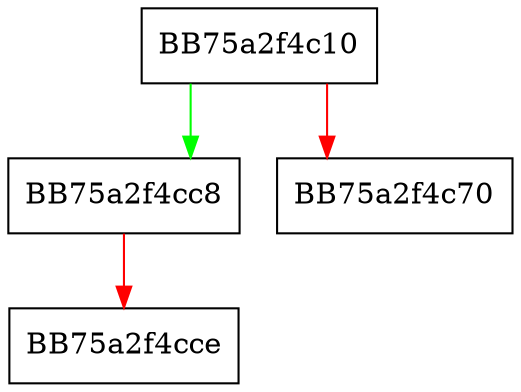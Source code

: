 digraph _Locinfo {
  node [shape="box"];
  graph [splines=ortho];
  BB75a2f4c10 -> BB75a2f4cc8 [color="green"];
  BB75a2f4c10 -> BB75a2f4c70 [color="red"];
  BB75a2f4cc8 -> BB75a2f4cce [color="red"];
}